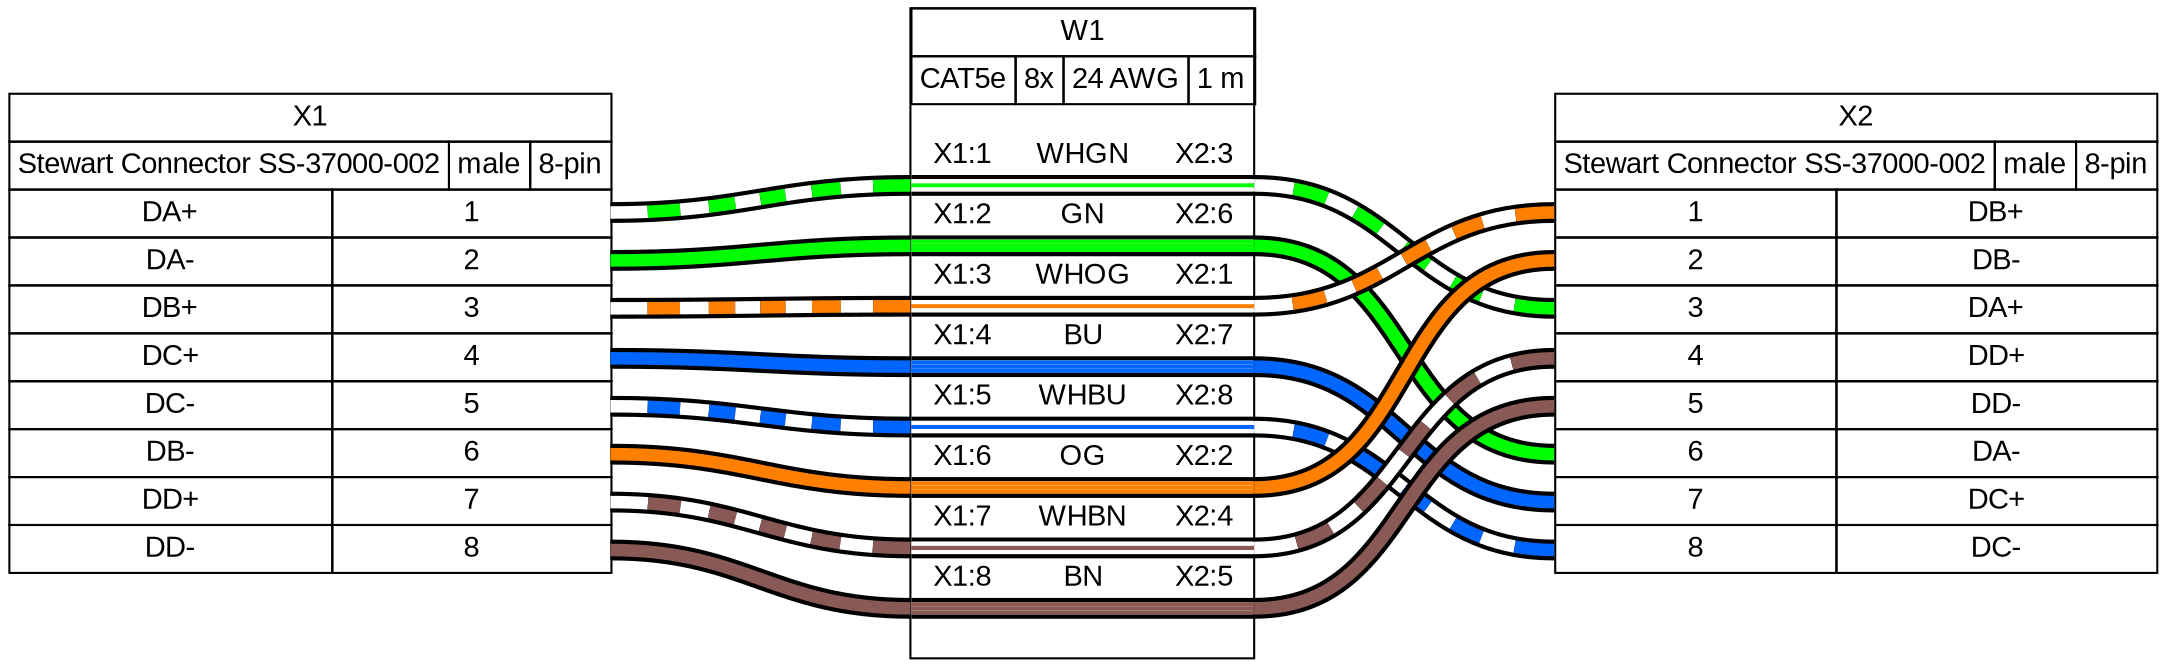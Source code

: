 graph {
// Graph generated by WireViz
// https://github.com/formatc1702/WireViz
	graph [bgcolor="#ffffff" fontname=arial nodesep=0.33 rankdir=LR ranksep=2]
	
	node [fillcolor=white fontname=arial shape=record style=filled]
	X1 [label=<<table border="0" cellspacing="0" cellpadding="0"><tr><td><table border="0" cellspacing="0" cellpadding="3" cellborder="1"><tr><td balign="left">X1</td></tr></table></td></tr><tr><td><table border="0" cellspacing="0" cellpadding="3" cellborder="1"><tr><td balign="left">Stewart Connector SS-37000-002</td><td balign="left">male</td><td balign="left">8-pin</td></tr></table></td></tr><tr><td><table border="0" cellspacing="0" cellpadding="3" cellborder="1"><tr><td>DA+</td><td port="p1r">1</td></tr><tr><td>DA-</td><td port="p2r">2</td></tr><tr><td>DB+</td><td port="p3r">3</td></tr><tr><td>DC+</td><td port="p4r">4</td></tr><tr><td>DC-</td><td port="p5r">5</td></tr><tr><td>DB-</td><td port="p6r">6</td></tr><tr><td>DD+</td><td port="p7r">7</td></tr><tr><td>DD-</td><td port="p8r">8</td></tr></table></td></tr></table>> fillcolor=white margin=0 shape=none style=filled]
	X2 [label=<<table border="0" cellspacing="0" cellpadding="0"><tr><td><table border="0" cellspacing="0" cellpadding="3" cellborder="1"><tr><td balign="left">X2</td></tr></table></td></tr><tr><td><table border="0" cellspacing="0" cellpadding="3" cellborder="1"><tr><td balign="left">Stewart Connector SS-37000-002</td><td balign="left">male</td><td balign="left">8-pin</td></tr></table></td></tr><tr><td><table border="0" cellspacing="0" cellpadding="3" cellborder="1"><tr><td port="p1l">1</td><td>DB+</td></tr><tr><td port="p2l">2</td><td>DB-</td></tr><tr><td port="p3l">3</td><td>DA+</td></tr><tr><td port="p4l">4</td><td>DD+</td></tr><tr><td port="p5l">5</td><td>DD-</td></tr><tr><td port="p6l">6</td><td>DA-</td></tr><tr><td port="p7l">7</td><td>DC+</td></tr><tr><td port="p8l">8</td><td>DC-</td></tr></table></td></tr></table>> fillcolor=white margin=0 shape=none style=filled]
	W1 [label=<<table border="0" cellspacing="0" cellpadding="0"><tr><td><table border="0" cellspacing="0" cellpadding="3" cellborder="1"><tr><td colspan="4">W1</td></tr><tr><td balign="left">CAT5e</td><td balign="left">8x</td><td balign="left">24 AWG</td><td balign="left">1 m</td></tr></table></td></tr><tr><td>&nbsp;</td></tr><tr><td><table border="0" cellspacing="0" cellborder="0"><tr><td>X1:1</td><td>WHGN</td><td>X2:3</td></tr><tr><td colspan="3" border="0" cellspacing="0" cellpadding="0" port="w1" height="10"><table cellspacing="0" cellborder="0" border = "0"><tr><td colspan="3" cellpadding="0" height="2" bgcolor="#000000" border="0"></td></tr><tr><td colspan="3" cellpadding="0" height="2" bgcolor="#ffffff" border="0"></td></tr><tr><td colspan="3" cellpadding="0" height="2" bgcolor="#00ff00" border="0"></td></tr><tr><td colspan="3" cellpadding="0" height="2" bgcolor="#ffffff" border="0"></td></tr><tr><td colspan="3" cellpadding="0" height="2" bgcolor="#000000" border="0"></td></tr></table></td></tr><tr><td>X1:2</td><td>GN</td><td>X2:6</td></tr><tr><td colspan="3" border="0" cellspacing="0" cellpadding="0" port="w2" height="10"><table cellspacing="0" cellborder="0" border = "0"><tr><td colspan="3" cellpadding="0" height="2" bgcolor="#000000" border="0"></td></tr><tr><td colspan="3" cellpadding="0" height="2" bgcolor="#00ff00" border="0"></td></tr><tr><td colspan="3" cellpadding="0" height="2" bgcolor="#00ff00" border="0"></td></tr><tr><td colspan="3" cellpadding="0" height="2" bgcolor="#00ff00" border="0"></td></tr><tr><td colspan="3" cellpadding="0" height="2" bgcolor="#000000" border="0"></td></tr></table></td></tr><tr><td>X1:3</td><td>WHOG</td><td>X2:1</td></tr><tr><td colspan="3" border="0" cellspacing="0" cellpadding="0" port="w3" height="10"><table cellspacing="0" cellborder="0" border = "0"><tr><td colspan="3" cellpadding="0" height="2" bgcolor="#000000" border="0"></td></tr><tr><td colspan="3" cellpadding="0" height="2" bgcolor="#ffffff" border="0"></td></tr><tr><td colspan="3" cellpadding="0" height="2" bgcolor="#ff8000" border="0"></td></tr><tr><td colspan="3" cellpadding="0" height="2" bgcolor="#ffffff" border="0"></td></tr><tr><td colspan="3" cellpadding="0" height="2" bgcolor="#000000" border="0"></td></tr></table></td></tr><tr><td>X1:4</td><td>BU</td><td>X2:7</td></tr><tr><td colspan="3" border="0" cellspacing="0" cellpadding="0" port="w4" height="10"><table cellspacing="0" cellborder="0" border = "0"><tr><td colspan="3" cellpadding="0" height="2" bgcolor="#000000" border="0"></td></tr><tr><td colspan="3" cellpadding="0" height="2" bgcolor="#0066ff" border="0"></td></tr><tr><td colspan="3" cellpadding="0" height="2" bgcolor="#0066ff" border="0"></td></tr><tr><td colspan="3" cellpadding="0" height="2" bgcolor="#0066ff" border="0"></td></tr><tr><td colspan="3" cellpadding="0" height="2" bgcolor="#000000" border="0"></td></tr></table></td></tr><tr><td>X1:5</td><td>WHBU</td><td>X2:8</td></tr><tr><td colspan="3" border="0" cellspacing="0" cellpadding="0" port="w5" height="10"><table cellspacing="0" cellborder="0" border = "0"><tr><td colspan="3" cellpadding="0" height="2" bgcolor="#000000" border="0"></td></tr><tr><td colspan="3" cellpadding="0" height="2" bgcolor="#ffffff" border="0"></td></tr><tr><td colspan="3" cellpadding="0" height="2" bgcolor="#0066ff" border="0"></td></tr><tr><td colspan="3" cellpadding="0" height="2" bgcolor="#ffffff" border="0"></td></tr><tr><td colspan="3" cellpadding="0" height="2" bgcolor="#000000" border="0"></td></tr></table></td></tr><tr><td>X1:6</td><td>OG</td><td>X2:2</td></tr><tr><td colspan="3" border="0" cellspacing="0" cellpadding="0" port="w6" height="10"><table cellspacing="0" cellborder="0" border = "0"><tr><td colspan="3" cellpadding="0" height="2" bgcolor="#000000" border="0"></td></tr><tr><td colspan="3" cellpadding="0" height="2" bgcolor="#ff8000" border="0"></td></tr><tr><td colspan="3" cellpadding="0" height="2" bgcolor="#ff8000" border="0"></td></tr><tr><td colspan="3" cellpadding="0" height="2" bgcolor="#ff8000" border="0"></td></tr><tr><td colspan="3" cellpadding="0" height="2" bgcolor="#000000" border="0"></td></tr></table></td></tr><tr><td>X1:7</td><td>WHBN</td><td>X2:4</td></tr><tr><td colspan="3" border="0" cellspacing="0" cellpadding="0" port="w7" height="10"><table cellspacing="0" cellborder="0" border = "0"><tr><td colspan="3" cellpadding="0" height="2" bgcolor="#000000" border="0"></td></tr><tr><td colspan="3" cellpadding="0" height="2" bgcolor="#ffffff" border="0"></td></tr><tr><td colspan="3" cellpadding="0" height="2" bgcolor="#895956" border="0"></td></tr><tr><td colspan="3" cellpadding="0" height="2" bgcolor="#ffffff" border="0"></td></tr><tr><td colspan="3" cellpadding="0" height="2" bgcolor="#000000" border="0"></td></tr></table></td></tr><tr><td>X1:8</td><td>BN</td><td>X2:5</td></tr><tr><td colspan="3" border="0" cellspacing="0" cellpadding="0" port="w8" height="10"><table cellspacing="0" cellborder="0" border = "0"><tr><td colspan="3" cellpadding="0" height="2" bgcolor="#000000" border="0"></td></tr><tr><td colspan="3" cellpadding="0" height="2" bgcolor="#895956" border="0"></td></tr><tr><td colspan="3" cellpadding="0" height="2" bgcolor="#895956" border="0"></td></tr><tr><td colspan="3" cellpadding="0" height="2" bgcolor="#895956" border="0"></td></tr><tr><td colspan="3" cellpadding="0" height="2" bgcolor="#000000" border="0"></td></tr></table></td></tr><tr><td>&nbsp;</td></tr></table></td></tr></table>> fillcolor=white margin=0 shape=box style=""]
	

	edge [penwidth=10.0 color="#000000"]
	X1:p1r:e -- W1:w1:w
	W1:w1:e -- X2:p3l:w
	edge [style="invis"]
	X1 -- W1
	W1 -- X2
	edge [penwidth=6.0 style="" color="#ffffff;0.1:#00ff00;0.1:#ffffff;0.1:#00ff00;0.1:#ffffff;0.1:#00ff00;0.1:#ffffff;0.1:#00ff00;0.1:#ffffff;0.1:#00ff00;0.1"]
	X1:p1r:e -- W1:w1:w
	W1:w1:e -- X2:p3l:w

	edge [penwidth=10.0 color="#000000"];
	X1:p2r:e -- W1:w2:w
	W1:w2:e -- X2:p6l:w
	edge [style="invis"]
	X1 -- W1
	W1 -- X2
	edge [penwidth=6.0 style="" color="#00ff00"]
	X1:p2r:e -- W1:w2:w
	W1:w2:e -- X2:p6l:w

	edge [penwidth=10.0 color="#000000"];
	X1:p3r:e -- W1:w3:w
	W1:w3:e -- X2:p1l:w
	edge [style="invis"]
	X1 -- W1
	W1 -- X2
	edge [penwidth=6.0 style="" color="#ffffff;0.1:#ff8000;0.1:#ffffff;0.1:#ff8000;0.1:#ffffff;0.1:#ff8000;0.1:#ffffff;0.1:#ff8000;0.1:#ffffff;0.1:#ff8000;0.1"]
	X1:p3r:e -- W1:w3:w
	W1:w3:e -- X2:p1l:w

	edge [penwidth=10.0 color="#000000"];
	X1:p4r:e -- W1:w4:w
	W1:w4:e -- X2:p7l:w
	edge [style="invis"]
	X1 -- W1
	W1 -- X2
	edge [penwidth=6.0 style="" color="#0066ff"]
	X1:p4r:e -- W1:w4:w
	W1:w4:e -- X2:p7l:w

	edge [penwidth=10.0 color="#000000"];
	X1:p5r:e -- W1:w5:w
	W1:w5:e -- X2:p8l:w
	edge [style="invis"]
	X1 -- W1
	W1 -- X2
	edge [penwidth=6.0 style="" color="#ffffff;0.1:#0066ff;0.1:#ffffff;0.1:#0066ff;0.1:#ffffff;0.1:#0066ff;0.1:#ffffff;0.1:#0066ff;0.1:#ffffff;0.1:#0066ff;0.1"]
	X1:p5r:e -- W1:w5:w
	W1:w5:e -- X2:p8l:w

	edge [penwidth=10.0 color="#000000"];
	X1:p6r:e -- W1:w6:w
	W1:w6:e -- X2:p2l:w
	edge [style="invis"]
	X1 -- W1
	W1 -- X2
	edge [penwidth=6.0 style="" color="#ff8000"]
	X1:p6r:e -- W1:w6:w
	W1:w6:e -- X2:p2l:w
	
	edge [penwidth=10.0 color="#000000"];
	X1:p7r:e -- W1:w7:w
	W1:w7:e -- X2:p4l:w
	edge [style="invis"]
	X1 -- W1
	W1 -- X2
	edge [penwidth=6.0 style="" color="#ffffff;0.1:#895956;0.1:#ffffff;0.1:#895956;0.1:#ffffff;0.1:#895956;0.1:#ffffff;0.1:#895956;0.1:#ffffff;0.1:#895956;0.1"]
	X1:p7r:e -- W1:w7:w
	W1:w7:e -- X2:p4l:w

	edge [penwidth=10.0 color="#000000"];
	X1:p8r:e -- W1:w8:w
	W1:w8:e -- X2:p5l:w
	edge [style="invis"]
	X1 -- W1
	W1 -- X2
	edge [penwidth=6.0 style="" color="#895956"]
	X1:p8r:e -- W1:w8:w
	W1:w8:e -- X2:p5l:w
}